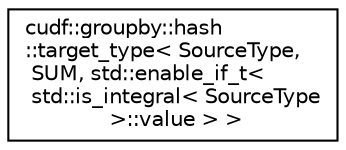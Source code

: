 digraph "Graphical Class Hierarchy"
{
 // LATEX_PDF_SIZE
  edge [fontname="Helvetica",fontsize="10",labelfontname="Helvetica",labelfontsize="10"];
  node [fontname="Helvetica",fontsize="10",shape=record];
  rankdir="LR";
  Node0 [label="cudf::groupby::hash\l::target_type\< SourceType,\l SUM, std::enable_if_t\<\l std::is_integral\< SourceType\l \>::value \> \>",height=0.2,width=0.4,color="black", fillcolor="white", style="filled",URL="$structcudf_1_1groupby_1_1hash_1_1target__type_3_01SourceType_00_01SUM_00_01std_1_1enable__if__t_59d3d649b0bdde2d53243d55081df830.html",tooltip=" "];
}
